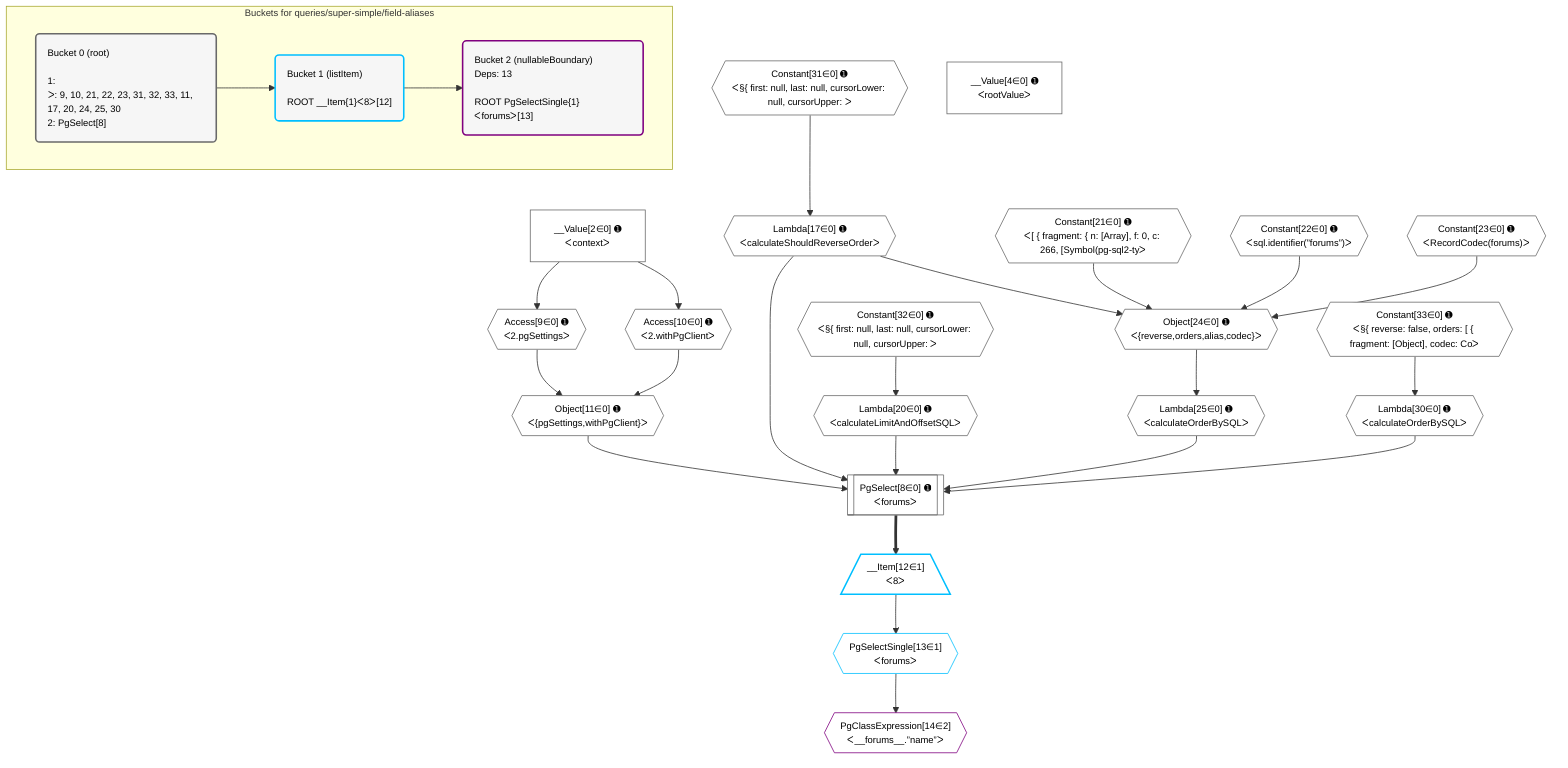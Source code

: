 %%{init: {'themeVariables': { 'fontSize': '12px'}}}%%
graph TD
    classDef path fill:#eee,stroke:#000,color:#000
    classDef plan fill:#fff,stroke-width:1px,color:#000
    classDef itemplan fill:#fff,stroke-width:2px,color:#000
    classDef unbatchedplan fill:#dff,stroke-width:1px,color:#000
    classDef sideeffectplan fill:#fcc,stroke-width:2px,color:#000
    classDef bucket fill:#f6f6f6,color:#000,stroke-width:2px,text-align:left


    %% plan dependencies
    PgSelect8[["PgSelect[8∈0] ➊<br />ᐸforumsᐳ"]]:::plan
    Object11{{"Object[11∈0] ➊<br />ᐸ{pgSettings,withPgClient}ᐳ"}}:::plan
    Lambda17{{"Lambda[17∈0] ➊<br />ᐸcalculateShouldReverseOrderᐳ"}}:::plan
    Lambda20{{"Lambda[20∈0] ➊<br />ᐸcalculateLimitAndOffsetSQLᐳ"}}:::plan
    Lambda25{{"Lambda[25∈0] ➊<br />ᐸcalculateOrderBySQLᐳ"}}:::plan
    Lambda30{{"Lambda[30∈0] ➊<br />ᐸcalculateOrderBySQLᐳ"}}:::plan
    Object11 & Lambda17 & Lambda20 & Lambda25 & Lambda30 --> PgSelect8
    Object24{{"Object[24∈0] ➊<br />ᐸ{reverse,orders,alias,codec}ᐳ"}}:::plan
    Constant21{{"Constant[21∈0] ➊<br />ᐸ[ { fragment: { n: [Array], f: 0, c: 266, [Symbol(pg-sql2-tyᐳ"}}:::plan
    Constant22{{"Constant[22∈0] ➊<br />ᐸsql.identifier(”forums”)ᐳ"}}:::plan
    Constant23{{"Constant[23∈0] ➊<br />ᐸRecordCodec(forums)ᐳ"}}:::plan
    Lambda17 & Constant21 & Constant22 & Constant23 --> Object24
    Access9{{"Access[9∈0] ➊<br />ᐸ2.pgSettingsᐳ"}}:::plan
    Access10{{"Access[10∈0] ➊<br />ᐸ2.withPgClientᐳ"}}:::plan
    Access9 & Access10 --> Object11
    __Value2["__Value[2∈0] ➊<br />ᐸcontextᐳ"]:::plan
    __Value2 --> Access9
    __Value2 --> Access10
    Constant31{{"Constant[31∈0] ➊<br />ᐸ§{ first: null, last: null, cursorLower: null, cursorUpper: ᐳ"}}:::plan
    Constant31 --> Lambda17
    Constant32{{"Constant[32∈0] ➊<br />ᐸ§{ first: null, last: null, cursorLower: null, cursorUpper: ᐳ"}}:::plan
    Constant32 --> Lambda20
    Object24 --> Lambda25
    Constant33{{"Constant[33∈0] ➊<br />ᐸ§{ reverse: false, orders: [ { fragment: [Object], codec: Coᐳ"}}:::plan
    Constant33 --> Lambda30
    __Value4["__Value[4∈0] ➊<br />ᐸrootValueᐳ"]:::plan
    __Item12[/"__Item[12∈1]<br />ᐸ8ᐳ"\]:::itemplan
    PgSelect8 ==> __Item12
    PgSelectSingle13{{"PgSelectSingle[13∈1]<br />ᐸforumsᐳ"}}:::plan
    __Item12 --> PgSelectSingle13
    PgClassExpression14{{"PgClassExpression[14∈2]<br />ᐸ__forums__.”name”ᐳ"}}:::plan
    PgSelectSingle13 --> PgClassExpression14

    %% define steps

    subgraph "Buckets for queries/super-simple/field-aliases"
    Bucket0("Bucket 0 (root)<br /><br />1: <br />ᐳ: 9, 10, 21, 22, 23, 31, 32, 33, 11, 17, 20, 24, 25, 30<br />2: PgSelect[8]"):::bucket
    classDef bucket0 stroke:#696969
    class Bucket0,__Value2,__Value4,PgSelect8,Access9,Access10,Object11,Lambda17,Lambda20,Constant21,Constant22,Constant23,Object24,Lambda25,Lambda30,Constant31,Constant32,Constant33 bucket0
    Bucket1("Bucket 1 (listItem)<br /><br />ROOT __Item{1}ᐸ8ᐳ[12]"):::bucket
    classDef bucket1 stroke:#00bfff
    class Bucket1,__Item12,PgSelectSingle13 bucket1
    Bucket2("Bucket 2 (nullableBoundary)<br />Deps: 13<br /><br />ROOT PgSelectSingle{1}ᐸforumsᐳ[13]"):::bucket
    classDef bucket2 stroke:#7f007f
    class Bucket2,PgClassExpression14 bucket2
    Bucket0 --> Bucket1
    Bucket1 --> Bucket2
    end